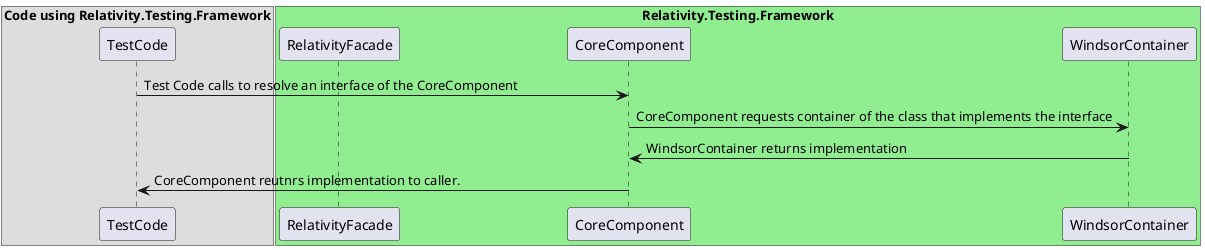 @startuml Relativity.Testing.Framework RegisteredServices Sequence Diagram

box "Code using Relativity.Testing.Framework"
participant "TestCode"
end box

box "Relativity.Testing.Framework" #LightGreen
participant "RelativityFacade"
participant "CoreComponent"
participant "WindsorContainer"
end box

"TestCode" -> "CoreComponent" : Test Code calls to resolve an interface of the CoreComponent
"CoreComponent" -> "WindsorContainer" : CoreComponent requests container of the class that implements the interface
"WindsorContainer" -> "CoreComponent" : WindsorContainer returns implementation 
"TestCode" <- "CoreComponent" : CoreComponent reutnrs implementation to caller. 

@enduml
